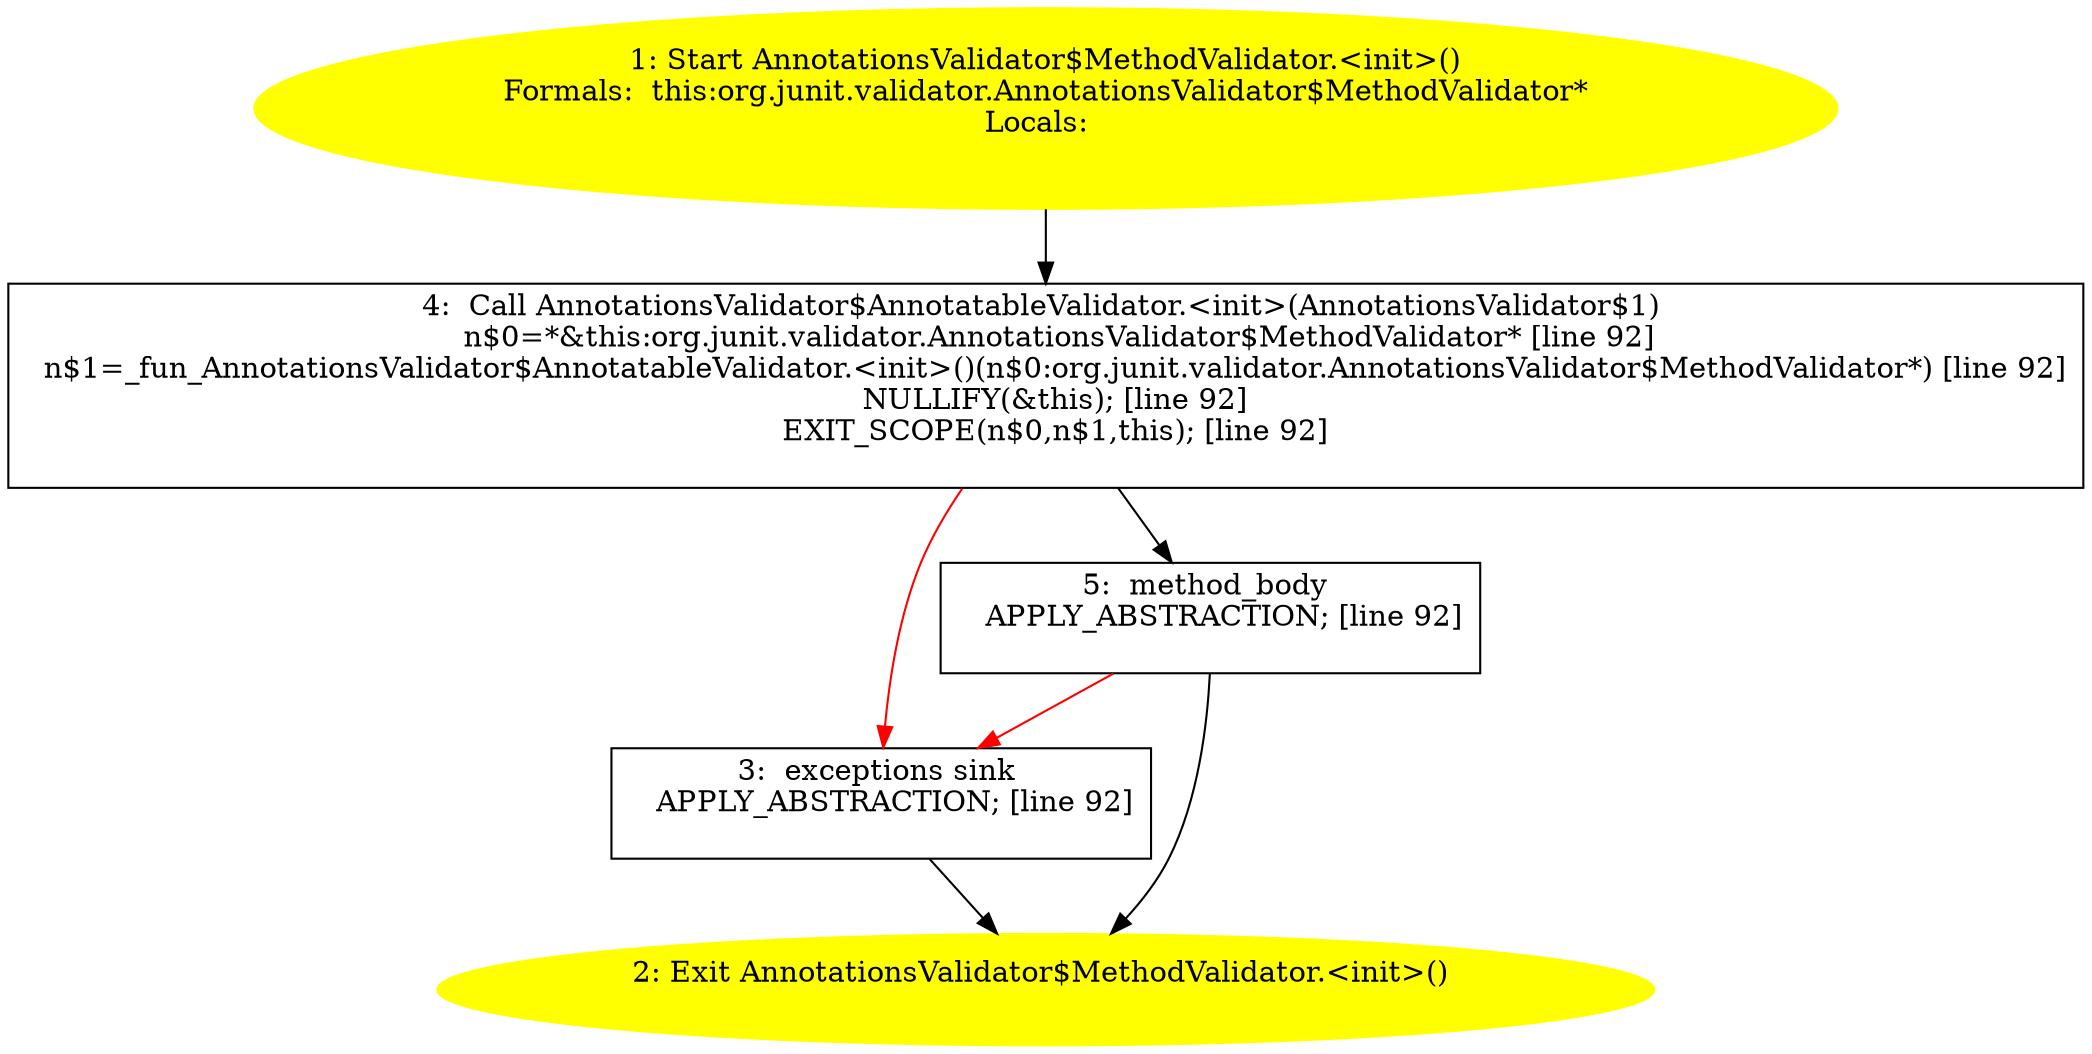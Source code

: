 /* @generated */
digraph cfg {
"org.junit.validator.AnnotationsValidator$MethodValidator.<init>().f3ba1bdf806e186ed90b60ed2ae43970_1" [label="1: Start AnnotationsValidator$MethodValidator.<init>()\nFormals:  this:org.junit.validator.AnnotationsValidator$MethodValidator*\nLocals:  \n  " color=yellow style=filled]
	

	 "org.junit.validator.AnnotationsValidator$MethodValidator.<init>().f3ba1bdf806e186ed90b60ed2ae43970_1" -> "org.junit.validator.AnnotationsValidator$MethodValidator.<init>().f3ba1bdf806e186ed90b60ed2ae43970_4" ;
"org.junit.validator.AnnotationsValidator$MethodValidator.<init>().f3ba1bdf806e186ed90b60ed2ae43970_2" [label="2: Exit AnnotationsValidator$MethodValidator.<init>() \n  " color=yellow style=filled]
	

"org.junit.validator.AnnotationsValidator$MethodValidator.<init>().f3ba1bdf806e186ed90b60ed2ae43970_3" [label="3:  exceptions sink \n   APPLY_ABSTRACTION; [line 92]\n " shape="box"]
	

	 "org.junit.validator.AnnotationsValidator$MethodValidator.<init>().f3ba1bdf806e186ed90b60ed2ae43970_3" -> "org.junit.validator.AnnotationsValidator$MethodValidator.<init>().f3ba1bdf806e186ed90b60ed2ae43970_2" ;
"org.junit.validator.AnnotationsValidator$MethodValidator.<init>().f3ba1bdf806e186ed90b60ed2ae43970_4" [label="4:  Call AnnotationsValidator$AnnotatableValidator.<init>(AnnotationsValidator$1) \n   n$0=*&this:org.junit.validator.AnnotationsValidator$MethodValidator* [line 92]\n  n$1=_fun_AnnotationsValidator$AnnotatableValidator.<init>()(n$0:org.junit.validator.AnnotationsValidator$MethodValidator*) [line 92]\n  NULLIFY(&this); [line 92]\n  EXIT_SCOPE(n$0,n$1,this); [line 92]\n " shape="box"]
	

	 "org.junit.validator.AnnotationsValidator$MethodValidator.<init>().f3ba1bdf806e186ed90b60ed2ae43970_4" -> "org.junit.validator.AnnotationsValidator$MethodValidator.<init>().f3ba1bdf806e186ed90b60ed2ae43970_5" ;
	 "org.junit.validator.AnnotationsValidator$MethodValidator.<init>().f3ba1bdf806e186ed90b60ed2ae43970_4" -> "org.junit.validator.AnnotationsValidator$MethodValidator.<init>().f3ba1bdf806e186ed90b60ed2ae43970_3" [color="red" ];
"org.junit.validator.AnnotationsValidator$MethodValidator.<init>().f3ba1bdf806e186ed90b60ed2ae43970_5" [label="5:  method_body \n   APPLY_ABSTRACTION; [line 92]\n " shape="box"]
	

	 "org.junit.validator.AnnotationsValidator$MethodValidator.<init>().f3ba1bdf806e186ed90b60ed2ae43970_5" -> "org.junit.validator.AnnotationsValidator$MethodValidator.<init>().f3ba1bdf806e186ed90b60ed2ae43970_2" ;
	 "org.junit.validator.AnnotationsValidator$MethodValidator.<init>().f3ba1bdf806e186ed90b60ed2ae43970_5" -> "org.junit.validator.AnnotationsValidator$MethodValidator.<init>().f3ba1bdf806e186ed90b60ed2ae43970_3" [color="red" ];
}
